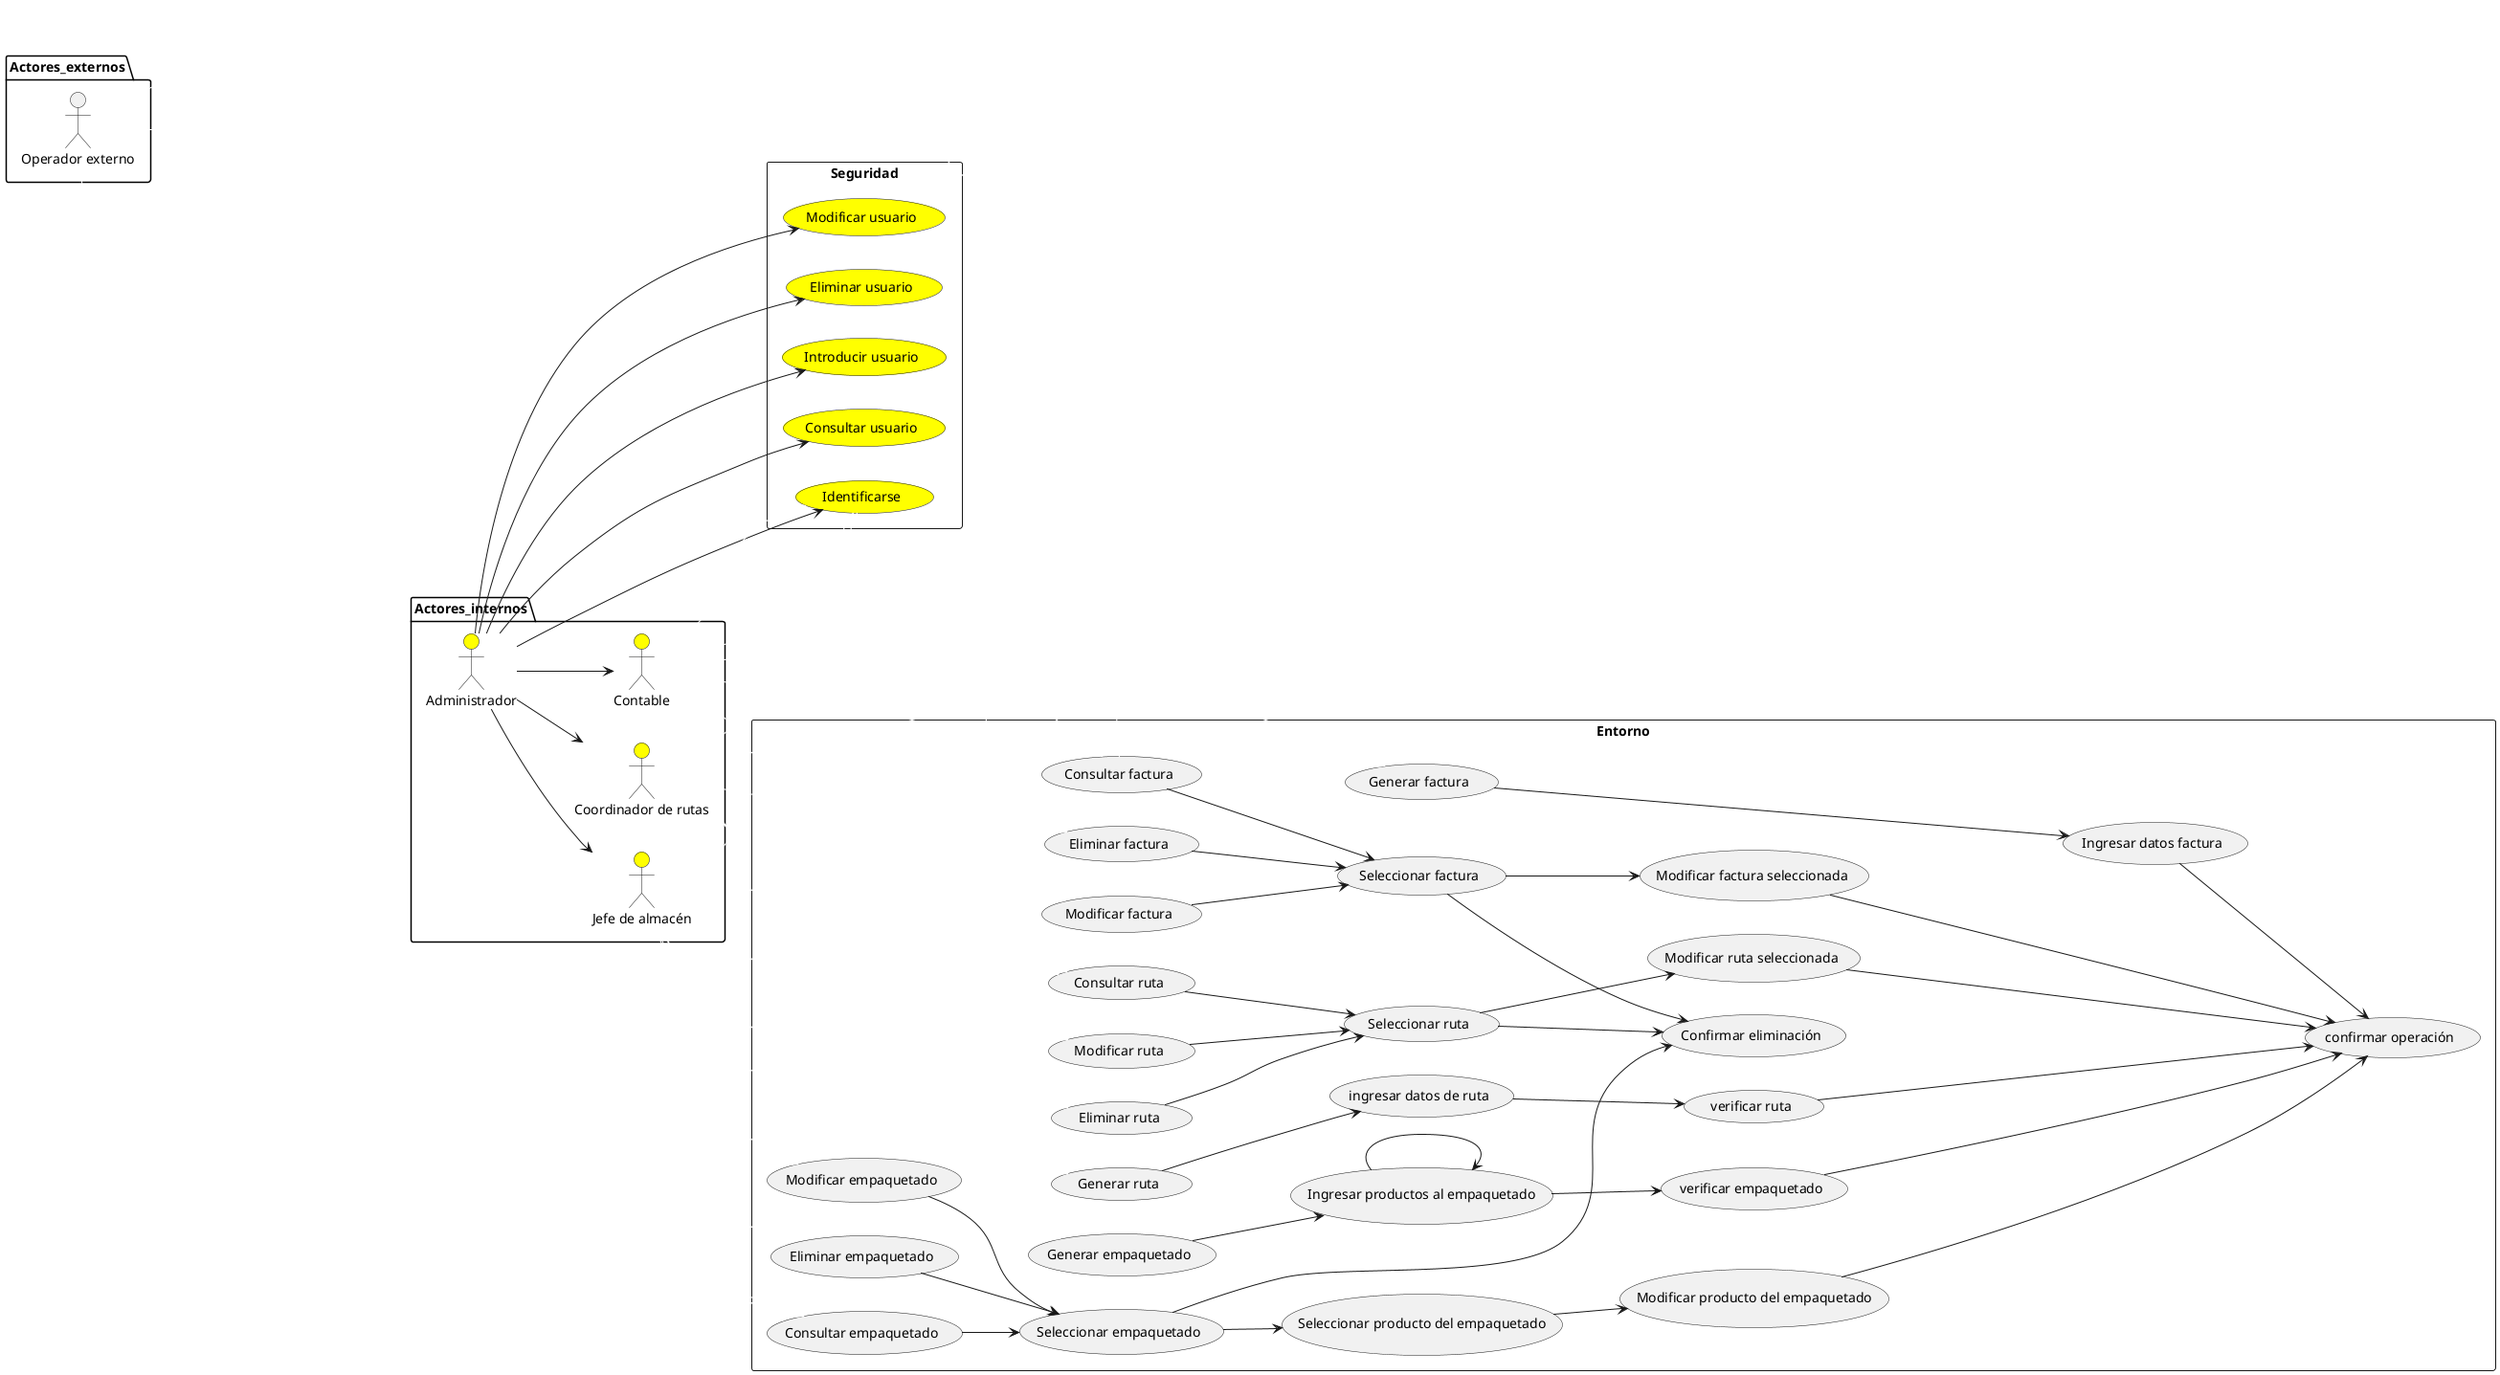 @startuml CUAdmin

left to right direction

package Actores_internos{
actor "Administrador"           as act_1 #yellow
actor "Coordinador de rutas"    as act_2 #yellow
actor "Contable"                as act_3 #yellow
actor "Jefe de almacén"         as act_4 #yellow
}

rectangle Seguridad{
useCase "Identificarse" as (Identificarse) #yellow
useCase "Introducir usuario" as (Introducir_usuario) #yellow
useCase "Consultar usuario" as (Consultar_usuario) #yellow
useCase "Modificar usuario" as (Modificar_usuario) #yellow
useCase "Eliminar usuario" as (Eliminar_usuario) #yellow
}

rectangle Entorno{
    
useCase "Generar ruta"  as (Generar_ruta)
useCase "ingresar datos de ruta" as (ingresar_datos_ruta)
useCase "verificar ruta" as (verificar_ruta)


useCase "Modificar ruta" as (Modificar_ruta)
useCase "Seleccionar ruta" as (Seleccionar_ruta)
useCase "Eliminar ruta" as (Eliminar_ruta)
useCase "Consultar ruta"  as (Consultar_ruta)
useCase "Modificar ruta seleccionada" as (Modificar_ruta_seleccionada)

useCase "Generar factura" as (Generar_factura)
useCase "Ingresar datos factura" as (Ingresar_datos_factura)

useCase "Modificar factura" as (Modificar_factura)
useCase "Seleccionar factura" as (Seleccionar_factura)

useCase "Eliminar factura" as (Eliminar_factura)


useCase "Consultar factura" as (Consultar_factura)
useCase "Modificar factura seleccionada" as (Modificar_factura_seleccionada)

useCase "Generar empaquetado" as (Generar_empaquetado)
useCase "Ingresar productos al empaquetado" as (Ingresar_producto_al_empaquetado)
useCase "verificar empaquetado" as (Verificar_empaquetado)
useCase "confirmar operación" as (Confirmar_operacion)


useCase "Modificar empaquetado" as (Modificar_empaquetado)
useCase "Seleccionar empaquetado" as (Seleccionar_empaquetado)
useCase "Seleccionar producto del empaquetado" as (Seleccionar_producto_de_empaquetado)
useCase "Modificar producto del empaquetado" as (Modificar_producto_de_empaquetado)


useCase "Eliminar empaquetado" as (Eliminar_empaquetado)
useCase "Confirmar eliminación" as (Generar_empaquetado1)


useCase "Consultar empaquetado" as (Consultar_empaquetado)

Generar_empaquetado --> Ingresar_producto_al_empaquetado
Ingresar_producto_al_empaquetado --> Verificar_empaquetado
Ingresar_producto_al_empaquetado ----> Ingresar_producto_al_empaquetado
Verificar_empaquetado -----> Confirmar_operacion

Modificar_empaquetado --> Seleccionar_empaquetado
Seleccionar_empaquetado --> Seleccionar_producto_de_empaquetado
Seleccionar_producto_de_empaquetado --> Modificar_producto_de_empaquetado
Modificar_producto_de_empaquetado -----> Confirmar_operacion
Eliminar_empaquetado --> Seleccionar_empaquetado
Seleccionar_empaquetado --> Generar_empaquetado1

Consultar_empaquetado --> Seleccionar_empaquetado
}

act_1 --> act_2
act_1 --> act_3
act_1 --> act_4
act_1 --> Identificarse
act_1 --> Consultar_usuario
act_1 --> Modificar_usuario
act_1 --> Eliminar_usuario
act_1 --> Introducir_usuario

act_4 -[#white]-> Generar_empaquetado
act_4 -[#white]-> Modificar_empaquetado
act_4 -[#white]-> Eliminar_empaquetado
act_4 -[#white]-> Consultar_empaquetado
act_4 -[#white]-> Identificarse

act_2 -[#white]-> Generar_ruta
act_2 -[#white]->   Modificar_ruta
act_2 -[#white]->   Eliminar_ruta
act_2 -[#white]->   Consultar_ruta
act_2 -[#white]->   Identificarse

act_3 -[#white]->   Generar_factura
act_3 -[#white]->   Modificar_factura
act_3 -[#white]->   Eliminar_factura
act_3 -[#white]->   Consultar_factura
act_3 -[#white]->   Identificarse

Generar_ruta --> ingresar_datos_ruta
ingresar_datos_ruta --> verificar_ruta
verificar_ruta -----> Confirmar_operacion

Consultar_ruta --> Seleccionar_ruta
Eliminar_ruta --> Seleccionar_ruta
Modificar_ruta --> Seleccionar_ruta
Seleccionar_ruta --> Generar_empaquetado1
Seleccionar_ruta --> Modificar_ruta_seleccionada
Modificar_ruta_seleccionada -----> Confirmar_operacion

Generar_factura -----> Ingresar_datos_factura
Ingresar_datos_factura --> Confirmar_operacion
Modificar_factura --> Seleccionar_factura
Eliminar_factura --> Seleccionar_factura
Seleccionar_factura --> Generar_empaquetado1
Consultar_factura --> Seleccionar_factura
Seleccionar_factura --> Modificar_factura_seleccionada
Modificar_factura_seleccionada -----> Confirmar_operacion

package Actores_externos{
actor "Operador externo" as act_5

}

act_5 ---[#white]-----> Consultar_factura
act_5 ---[#white]-----> Consultar_empaquetado
act_5 ---[#white]-----> Consultar_ruta


@enduml